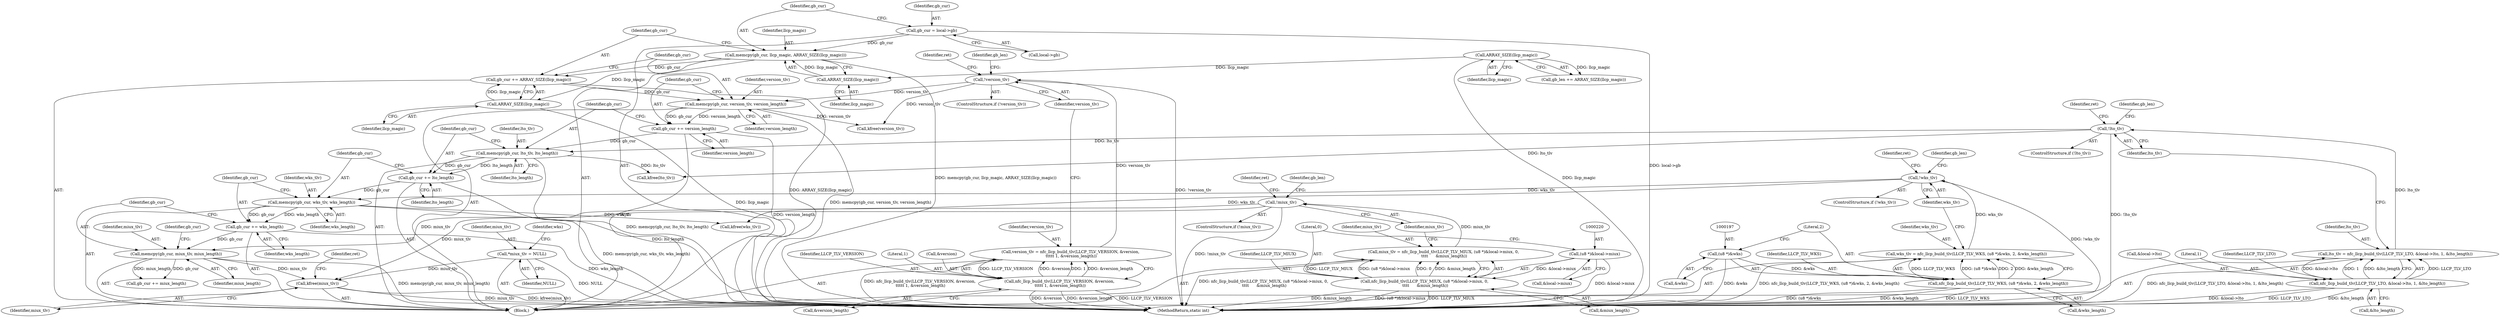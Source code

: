 digraph "0_linux_58bdd544e2933a21a51eecf17c3f5f94038261b5_1@API" {
"1000308" [label="(Call,kfree(miux_tlv))"];
"1000289" [label="(Call,memcpy(gb_cur, miux_tlv, miux_length))"];
"1000286" [label="(Call,gb_cur += wks_length)"];
"1000282" [label="(Call,memcpy(gb_cur, wks_tlv, wks_length))"];
"1000279" [label="(Call,gb_cur += lto_length)"];
"1000275" [label="(Call,memcpy(gb_cur, lto_tlv, lto_length))"];
"1000272" [label="(Call,gb_cur += version_length)"];
"1000268" [label="(Call,memcpy(gb_cur, version_tlv, version_length))"];
"1000264" [label="(Call,gb_cur += ARRAY_SIZE(llcp_magic))"];
"1000266" [label="(Call,ARRAY_SIZE(llcp_magic))"];
"1000259" [label="(Call,memcpy(gb_cur, llcp_magic, ARRAY_SIZE(llcp_magic)))"];
"1000254" [label="(Call,gb_cur = local->gb)"];
"1000262" [label="(Call,ARRAY_SIZE(llcp_magic))"];
"1000242" [label="(Call,ARRAY_SIZE(llcp_magic))"];
"1000153" [label="(Call,!version_tlv)"];
"1000143" [label="(Call,version_tlv = nfc_llcp_build_tlv(LLCP_TLV_VERSION, &version,\n \t\t\t\t\t 1, &version_length))"];
"1000145" [label="(Call,nfc_llcp_build_tlv(LLCP_TLV_VERSION, &version,\n \t\t\t\t\t 1, &version_length))"];
"1000176" [label="(Call,!lto_tlv)"];
"1000164" [label="(Call,lto_tlv = nfc_llcp_build_tlv(LLCP_TLV_LTO, &local->lto, 1, &lto_length))"];
"1000166" [label="(Call,nfc_llcp_build_tlv(LLCP_TLV_LTO, &local->lto, 1, &lto_length))"];
"1000204" [label="(Call,!wks_tlv)"];
"1000192" [label="(Call,wks_tlv = nfc_llcp_build_tlv(LLCP_TLV_WKS, (u8 *)&wks, 2, &wks_length))"];
"1000194" [label="(Call,nfc_llcp_build_tlv(LLCP_TLV_WKS, (u8 *)&wks, 2, &wks_length))"];
"1000196" [label="(Call,(u8 *)&wks)"];
"1000229" [label="(Call,!miux_tlv)"];
"1000215" [label="(Call,miux_tlv = nfc_llcp_build_tlv(LLCP_TLV_MIUX, (u8 *)&local->miux, 0,\n \t\t\t\t      &miux_length))"];
"1000217" [label="(Call,nfc_llcp_build_tlv(LLCP_TLV_MIUX, (u8 *)&local->miux, 0,\n \t\t\t\t      &miux_length))"];
"1000219" [label="(Call,(u8 *)&local->miux)"];
"1000122" [label="(Call,*miux_tlv = NULL)"];
"1000292" [label="(Identifier,miux_length)"];
"1000242" [label="(Call,ARRAY_SIZE(llcp_magic))"];
"1000243" [label="(Identifier,llcp_magic)"];
"1000311" [label="(Identifier,ret)"];
"1000273" [label="(Identifier,gb_cur)"];
"1000270" [label="(Identifier,version_tlv)"];
"1000277" [label="(Identifier,lto_tlv)"];
"1000213" [label="(Identifier,gb_len)"];
"1000219" [label="(Call,(u8 *)&local->miux)"];
"1000290" [label="(Identifier,gb_cur)"];
"1000271" [label="(Identifier,version_length)"];
"1000146" [label="(Identifier,LLCP_TLV_VERSION)"];
"1000124" [label="(Identifier,NULL)"];
"1000217" [label="(Call,nfc_llcp_build_tlv(LLCP_TLV_MIUX, (u8 *)&local->miux, 0,\n \t\t\t\t      &miux_length))"];
"1000240" [label="(Call,gb_len += ARRAY_SIZE(llcp_magic))"];
"1000162" [label="(Identifier,gb_len)"];
"1000265" [label="(Identifier,gb_cur)"];
"1000304" [label="(Call,kfree(lto_tlv))"];
"1000228" [label="(ControlStructure,if (!miux_tlv))"];
"1000275" [label="(Call,memcpy(gb_cur, lto_tlv, lto_length))"];
"1000233" [label="(Identifier,ret)"];
"1000195" [label="(Identifier,LLCP_TLV_WKS)"];
"1000154" [label="(Identifier,version_tlv)"];
"1000306" [label="(Call,kfree(wks_tlv))"];
"1000176" [label="(Call,!lto_tlv)"];
"1000145" [label="(Call,nfc_llcp_build_tlv(LLCP_TLV_VERSION, &version,\n \t\t\t\t\t 1, &version_length))"];
"1000123" [label="(Identifier,miux_tlv)"];
"1000144" [label="(Identifier,version_tlv)"];
"1000287" [label="(Identifier,gb_cur)"];
"1000177" [label="(Identifier,lto_tlv)"];
"1000143" [label="(Call,version_tlv = nfc_llcp_build_tlv(LLCP_TLV_VERSION, &version,\n \t\t\t\t\t 1, &version_length))"];
"1000291" [label="(Identifier,miux_tlv)"];
"1000256" [label="(Call,local->gb)"];
"1000167" [label="(Identifier,LLCP_TLV_LTO)"];
"1000215" [label="(Call,miux_tlv = nfc_llcp_build_tlv(LLCP_TLV_MIUX, (u8 *)&local->miux, 0,\n \t\t\t\t      &miux_length))"];
"1000205" [label="(Identifier,wks_tlv)"];
"1000164" [label="(Call,lto_tlv = nfc_llcp_build_tlv(LLCP_TLV_LTO, &local->lto, 1, &lto_length))"];
"1000309" [label="(Identifier,miux_tlv)"];
"1000216" [label="(Identifier,miux_tlv)"];
"1000308" [label="(Call,kfree(miux_tlv))"];
"1000200" [label="(Literal,2)"];
"1000264" [label="(Call,gb_cur += ARRAY_SIZE(llcp_magic))"];
"1000168" [label="(Call,&local->lto)"];
"1000102" [label="(Block,)"];
"1000149" [label="(Literal,1)"];
"1000272" [label="(Call,gb_cur += version_length)"];
"1000263" [label="(Identifier,llcp_magic)"];
"1000226" [label="(Call,&miux_length)"];
"1000288" [label="(Identifier,wks_length)"];
"1000192" [label="(Call,wks_tlv = nfc_llcp_build_tlv(LLCP_TLV_WKS, (u8 *)&wks, 2, &wks_length))"];
"1000260" [label="(Identifier,gb_cur)"];
"1000285" [label="(Identifier,wks_length)"];
"1000279" [label="(Call,gb_cur += lto_length)"];
"1000175" [label="(ControlStructure,if (!lto_tlv))"];
"1000122" [label="(Call,*miux_tlv = NULL)"];
"1000281" [label="(Identifier,lto_length)"];
"1000294" [label="(Identifier,gb_cur)"];
"1000157" [label="(Identifier,ret)"];
"1000204" [label="(Call,!wks_tlv)"];
"1000147" [label="(Call,&version)"];
"1000289" [label="(Call,memcpy(gb_cur, miux_tlv, miux_length))"];
"1000230" [label="(Identifier,miux_tlv)"];
"1000153" [label="(Call,!version_tlv)"];
"1000127" [label="(Identifier,wks)"];
"1000282" [label="(Call,memcpy(gb_cur, wks_tlv, wks_length))"];
"1000269" [label="(Identifier,gb_cur)"];
"1000268" [label="(Call,memcpy(gb_cur, version_tlv, version_length))"];
"1000283" [label="(Identifier,gb_cur)"];
"1000274" [label="(Identifier,version_length)"];
"1000280" [label="(Identifier,gb_cur)"];
"1000152" [label="(ControlStructure,if (!version_tlv))"];
"1000276" [label="(Identifier,gb_cur)"];
"1000150" [label="(Call,&version_length)"];
"1000259" [label="(Call,memcpy(gb_cur, llcp_magic, ARRAY_SIZE(llcp_magic)))"];
"1000208" [label="(Identifier,ret)"];
"1000262" [label="(Call,ARRAY_SIZE(llcp_magic))"];
"1000254" [label="(Call,gb_cur = local->gb)"];
"1000278" [label="(Identifier,lto_length)"];
"1000166" [label="(Call,nfc_llcp_build_tlv(LLCP_TLV_LTO, &local->lto, 1, &lto_length))"];
"1000198" [label="(Call,&wks)"];
"1000196" [label="(Call,(u8 *)&wks)"];
"1000221" [label="(Call,&local->miux)"];
"1000267" [label="(Identifier,llcp_magic)"];
"1000194" [label="(Call,nfc_llcp_build_tlv(LLCP_TLV_WKS, (u8 *)&wks, 2, &wks_length))"];
"1000180" [label="(Identifier,ret)"];
"1000284" [label="(Identifier,wks_tlv)"];
"1000225" [label="(Literal,0)"];
"1000165" [label="(Identifier,lto_tlv)"];
"1000286" [label="(Call,gb_cur += wks_length)"];
"1000203" [label="(ControlStructure,if (!wks_tlv))"];
"1000312" [label="(MethodReturn,static int)"];
"1000229" [label="(Call,!miux_tlv)"];
"1000266" [label="(Call,ARRAY_SIZE(llcp_magic))"];
"1000293" [label="(Call,gb_cur += miux_length)"];
"1000255" [label="(Identifier,gb_cur)"];
"1000238" [label="(Identifier,gb_len)"];
"1000201" [label="(Call,&wks_length)"];
"1000261" [label="(Identifier,llcp_magic)"];
"1000173" [label="(Call,&lto_length)"];
"1000218" [label="(Identifier,LLCP_TLV_MIUX)"];
"1000172" [label="(Literal,1)"];
"1000185" [label="(Identifier,gb_len)"];
"1000193" [label="(Identifier,wks_tlv)"];
"1000302" [label="(Call,kfree(version_tlv))"];
"1000308" -> "1000102"  [label="AST: "];
"1000308" -> "1000309"  [label="CFG: "];
"1000309" -> "1000308"  [label="AST: "];
"1000311" -> "1000308"  [label="CFG: "];
"1000308" -> "1000312"  [label="DDG: miux_tlv"];
"1000308" -> "1000312"  [label="DDG: kfree(miux_tlv)"];
"1000289" -> "1000308"  [label="DDG: miux_tlv"];
"1000122" -> "1000308"  [label="DDG: miux_tlv"];
"1000229" -> "1000308"  [label="DDG: miux_tlv"];
"1000289" -> "1000102"  [label="AST: "];
"1000289" -> "1000292"  [label="CFG: "];
"1000290" -> "1000289"  [label="AST: "];
"1000291" -> "1000289"  [label="AST: "];
"1000292" -> "1000289"  [label="AST: "];
"1000294" -> "1000289"  [label="CFG: "];
"1000289" -> "1000312"  [label="DDG: memcpy(gb_cur, miux_tlv, miux_length)"];
"1000286" -> "1000289"  [label="DDG: gb_cur"];
"1000229" -> "1000289"  [label="DDG: miux_tlv"];
"1000289" -> "1000293"  [label="DDG: miux_length"];
"1000289" -> "1000293"  [label="DDG: gb_cur"];
"1000286" -> "1000102"  [label="AST: "];
"1000286" -> "1000288"  [label="CFG: "];
"1000287" -> "1000286"  [label="AST: "];
"1000288" -> "1000286"  [label="AST: "];
"1000290" -> "1000286"  [label="CFG: "];
"1000286" -> "1000312"  [label="DDG: wks_length"];
"1000282" -> "1000286"  [label="DDG: wks_length"];
"1000282" -> "1000286"  [label="DDG: gb_cur"];
"1000282" -> "1000102"  [label="AST: "];
"1000282" -> "1000285"  [label="CFG: "];
"1000283" -> "1000282"  [label="AST: "];
"1000284" -> "1000282"  [label="AST: "];
"1000285" -> "1000282"  [label="AST: "];
"1000287" -> "1000282"  [label="CFG: "];
"1000282" -> "1000312"  [label="DDG: memcpy(gb_cur, wks_tlv, wks_length)"];
"1000279" -> "1000282"  [label="DDG: gb_cur"];
"1000204" -> "1000282"  [label="DDG: wks_tlv"];
"1000282" -> "1000306"  [label="DDG: wks_tlv"];
"1000279" -> "1000102"  [label="AST: "];
"1000279" -> "1000281"  [label="CFG: "];
"1000280" -> "1000279"  [label="AST: "];
"1000281" -> "1000279"  [label="AST: "];
"1000283" -> "1000279"  [label="CFG: "];
"1000279" -> "1000312"  [label="DDG: lto_length"];
"1000275" -> "1000279"  [label="DDG: lto_length"];
"1000275" -> "1000279"  [label="DDG: gb_cur"];
"1000275" -> "1000102"  [label="AST: "];
"1000275" -> "1000278"  [label="CFG: "];
"1000276" -> "1000275"  [label="AST: "];
"1000277" -> "1000275"  [label="AST: "];
"1000278" -> "1000275"  [label="AST: "];
"1000280" -> "1000275"  [label="CFG: "];
"1000275" -> "1000312"  [label="DDG: memcpy(gb_cur, lto_tlv, lto_length)"];
"1000272" -> "1000275"  [label="DDG: gb_cur"];
"1000176" -> "1000275"  [label="DDG: lto_tlv"];
"1000275" -> "1000304"  [label="DDG: lto_tlv"];
"1000272" -> "1000102"  [label="AST: "];
"1000272" -> "1000274"  [label="CFG: "];
"1000273" -> "1000272"  [label="AST: "];
"1000274" -> "1000272"  [label="AST: "];
"1000276" -> "1000272"  [label="CFG: "];
"1000272" -> "1000312"  [label="DDG: version_length"];
"1000268" -> "1000272"  [label="DDG: version_length"];
"1000268" -> "1000272"  [label="DDG: gb_cur"];
"1000268" -> "1000102"  [label="AST: "];
"1000268" -> "1000271"  [label="CFG: "];
"1000269" -> "1000268"  [label="AST: "];
"1000270" -> "1000268"  [label="AST: "];
"1000271" -> "1000268"  [label="AST: "];
"1000273" -> "1000268"  [label="CFG: "];
"1000268" -> "1000312"  [label="DDG: memcpy(gb_cur, version_tlv, version_length)"];
"1000264" -> "1000268"  [label="DDG: gb_cur"];
"1000153" -> "1000268"  [label="DDG: version_tlv"];
"1000268" -> "1000302"  [label="DDG: version_tlv"];
"1000264" -> "1000102"  [label="AST: "];
"1000264" -> "1000266"  [label="CFG: "];
"1000265" -> "1000264"  [label="AST: "];
"1000266" -> "1000264"  [label="AST: "];
"1000269" -> "1000264"  [label="CFG: "];
"1000264" -> "1000312"  [label="DDG: ARRAY_SIZE(llcp_magic)"];
"1000266" -> "1000264"  [label="DDG: llcp_magic"];
"1000259" -> "1000264"  [label="DDG: gb_cur"];
"1000266" -> "1000267"  [label="CFG: "];
"1000267" -> "1000266"  [label="AST: "];
"1000266" -> "1000312"  [label="DDG: llcp_magic"];
"1000259" -> "1000266"  [label="DDG: llcp_magic"];
"1000259" -> "1000102"  [label="AST: "];
"1000259" -> "1000262"  [label="CFG: "];
"1000260" -> "1000259"  [label="AST: "];
"1000261" -> "1000259"  [label="AST: "];
"1000262" -> "1000259"  [label="AST: "];
"1000265" -> "1000259"  [label="CFG: "];
"1000259" -> "1000312"  [label="DDG: memcpy(gb_cur, llcp_magic, ARRAY_SIZE(llcp_magic))"];
"1000254" -> "1000259"  [label="DDG: gb_cur"];
"1000262" -> "1000259"  [label="DDG: llcp_magic"];
"1000254" -> "1000102"  [label="AST: "];
"1000254" -> "1000256"  [label="CFG: "];
"1000255" -> "1000254"  [label="AST: "];
"1000256" -> "1000254"  [label="AST: "];
"1000260" -> "1000254"  [label="CFG: "];
"1000254" -> "1000312"  [label="DDG: local->gb"];
"1000262" -> "1000263"  [label="CFG: "];
"1000263" -> "1000262"  [label="AST: "];
"1000242" -> "1000262"  [label="DDG: llcp_magic"];
"1000242" -> "1000240"  [label="AST: "];
"1000242" -> "1000243"  [label="CFG: "];
"1000243" -> "1000242"  [label="AST: "];
"1000240" -> "1000242"  [label="CFG: "];
"1000242" -> "1000312"  [label="DDG: llcp_magic"];
"1000242" -> "1000240"  [label="DDG: llcp_magic"];
"1000153" -> "1000152"  [label="AST: "];
"1000153" -> "1000154"  [label="CFG: "];
"1000154" -> "1000153"  [label="AST: "];
"1000157" -> "1000153"  [label="CFG: "];
"1000162" -> "1000153"  [label="CFG: "];
"1000153" -> "1000312"  [label="DDG: !version_tlv"];
"1000143" -> "1000153"  [label="DDG: version_tlv"];
"1000153" -> "1000302"  [label="DDG: version_tlv"];
"1000143" -> "1000102"  [label="AST: "];
"1000143" -> "1000145"  [label="CFG: "];
"1000144" -> "1000143"  [label="AST: "];
"1000145" -> "1000143"  [label="AST: "];
"1000154" -> "1000143"  [label="CFG: "];
"1000143" -> "1000312"  [label="DDG: nfc_llcp_build_tlv(LLCP_TLV_VERSION, &version,\n \t\t\t\t\t 1, &version_length)"];
"1000145" -> "1000143"  [label="DDG: LLCP_TLV_VERSION"];
"1000145" -> "1000143"  [label="DDG: &version"];
"1000145" -> "1000143"  [label="DDG: 1"];
"1000145" -> "1000143"  [label="DDG: &version_length"];
"1000145" -> "1000150"  [label="CFG: "];
"1000146" -> "1000145"  [label="AST: "];
"1000147" -> "1000145"  [label="AST: "];
"1000149" -> "1000145"  [label="AST: "];
"1000150" -> "1000145"  [label="AST: "];
"1000145" -> "1000312"  [label="DDG: &version_length"];
"1000145" -> "1000312"  [label="DDG: LLCP_TLV_VERSION"];
"1000145" -> "1000312"  [label="DDG: &version"];
"1000176" -> "1000175"  [label="AST: "];
"1000176" -> "1000177"  [label="CFG: "];
"1000177" -> "1000176"  [label="AST: "];
"1000180" -> "1000176"  [label="CFG: "];
"1000185" -> "1000176"  [label="CFG: "];
"1000176" -> "1000312"  [label="DDG: !lto_tlv"];
"1000164" -> "1000176"  [label="DDG: lto_tlv"];
"1000176" -> "1000304"  [label="DDG: lto_tlv"];
"1000164" -> "1000102"  [label="AST: "];
"1000164" -> "1000166"  [label="CFG: "];
"1000165" -> "1000164"  [label="AST: "];
"1000166" -> "1000164"  [label="AST: "];
"1000177" -> "1000164"  [label="CFG: "];
"1000164" -> "1000312"  [label="DDG: nfc_llcp_build_tlv(LLCP_TLV_LTO, &local->lto, 1, &lto_length)"];
"1000166" -> "1000164"  [label="DDG: LLCP_TLV_LTO"];
"1000166" -> "1000164"  [label="DDG: &local->lto"];
"1000166" -> "1000164"  [label="DDG: 1"];
"1000166" -> "1000164"  [label="DDG: &lto_length"];
"1000166" -> "1000173"  [label="CFG: "];
"1000167" -> "1000166"  [label="AST: "];
"1000168" -> "1000166"  [label="AST: "];
"1000172" -> "1000166"  [label="AST: "];
"1000173" -> "1000166"  [label="AST: "];
"1000166" -> "1000312"  [label="DDG: &local->lto"];
"1000166" -> "1000312"  [label="DDG: LLCP_TLV_LTO"];
"1000166" -> "1000312"  [label="DDG: &lto_length"];
"1000204" -> "1000203"  [label="AST: "];
"1000204" -> "1000205"  [label="CFG: "];
"1000205" -> "1000204"  [label="AST: "];
"1000208" -> "1000204"  [label="CFG: "];
"1000213" -> "1000204"  [label="CFG: "];
"1000204" -> "1000312"  [label="DDG: !wks_tlv"];
"1000192" -> "1000204"  [label="DDG: wks_tlv"];
"1000204" -> "1000306"  [label="DDG: wks_tlv"];
"1000192" -> "1000102"  [label="AST: "];
"1000192" -> "1000194"  [label="CFG: "];
"1000193" -> "1000192"  [label="AST: "];
"1000194" -> "1000192"  [label="AST: "];
"1000205" -> "1000192"  [label="CFG: "];
"1000192" -> "1000312"  [label="DDG: nfc_llcp_build_tlv(LLCP_TLV_WKS, (u8 *)&wks, 2, &wks_length)"];
"1000194" -> "1000192"  [label="DDG: LLCP_TLV_WKS"];
"1000194" -> "1000192"  [label="DDG: (u8 *)&wks"];
"1000194" -> "1000192"  [label="DDG: 2"];
"1000194" -> "1000192"  [label="DDG: &wks_length"];
"1000194" -> "1000201"  [label="CFG: "];
"1000195" -> "1000194"  [label="AST: "];
"1000196" -> "1000194"  [label="AST: "];
"1000200" -> "1000194"  [label="AST: "];
"1000201" -> "1000194"  [label="AST: "];
"1000194" -> "1000312"  [label="DDG: &wks_length"];
"1000194" -> "1000312"  [label="DDG: LLCP_TLV_WKS"];
"1000194" -> "1000312"  [label="DDG: (u8 *)&wks"];
"1000196" -> "1000194"  [label="DDG: &wks"];
"1000196" -> "1000198"  [label="CFG: "];
"1000197" -> "1000196"  [label="AST: "];
"1000198" -> "1000196"  [label="AST: "];
"1000200" -> "1000196"  [label="CFG: "];
"1000196" -> "1000312"  [label="DDG: &wks"];
"1000229" -> "1000228"  [label="AST: "];
"1000229" -> "1000230"  [label="CFG: "];
"1000230" -> "1000229"  [label="AST: "];
"1000233" -> "1000229"  [label="CFG: "];
"1000238" -> "1000229"  [label="CFG: "];
"1000229" -> "1000312"  [label="DDG: !miux_tlv"];
"1000215" -> "1000229"  [label="DDG: miux_tlv"];
"1000215" -> "1000102"  [label="AST: "];
"1000215" -> "1000217"  [label="CFG: "];
"1000216" -> "1000215"  [label="AST: "];
"1000217" -> "1000215"  [label="AST: "];
"1000230" -> "1000215"  [label="CFG: "];
"1000215" -> "1000312"  [label="DDG: nfc_llcp_build_tlv(LLCP_TLV_MIUX, (u8 *)&local->miux, 0,\n \t\t\t\t      &miux_length)"];
"1000217" -> "1000215"  [label="DDG: LLCP_TLV_MIUX"];
"1000217" -> "1000215"  [label="DDG: (u8 *)&local->miux"];
"1000217" -> "1000215"  [label="DDG: 0"];
"1000217" -> "1000215"  [label="DDG: &miux_length"];
"1000217" -> "1000226"  [label="CFG: "];
"1000218" -> "1000217"  [label="AST: "];
"1000219" -> "1000217"  [label="AST: "];
"1000225" -> "1000217"  [label="AST: "];
"1000226" -> "1000217"  [label="AST: "];
"1000217" -> "1000312"  [label="DDG: &miux_length"];
"1000217" -> "1000312"  [label="DDG: (u8 *)&local->miux"];
"1000217" -> "1000312"  [label="DDG: LLCP_TLV_MIUX"];
"1000219" -> "1000217"  [label="DDG: &local->miux"];
"1000219" -> "1000221"  [label="CFG: "];
"1000220" -> "1000219"  [label="AST: "];
"1000221" -> "1000219"  [label="AST: "];
"1000225" -> "1000219"  [label="CFG: "];
"1000219" -> "1000312"  [label="DDG: &local->miux"];
"1000122" -> "1000102"  [label="AST: "];
"1000122" -> "1000124"  [label="CFG: "];
"1000123" -> "1000122"  [label="AST: "];
"1000124" -> "1000122"  [label="AST: "];
"1000127" -> "1000122"  [label="CFG: "];
"1000122" -> "1000312"  [label="DDG: NULL"];
}
